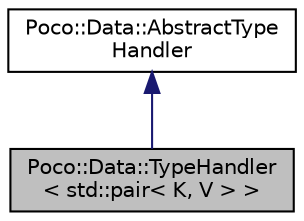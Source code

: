 digraph "Poco::Data::TypeHandler&lt; std::pair&lt; K, V &gt; &gt;"
{
 // LATEX_PDF_SIZE
  edge [fontname="Helvetica",fontsize="10",labelfontname="Helvetica",labelfontsize="10"];
  node [fontname="Helvetica",fontsize="10",shape=record];
  Node1 [label="Poco::Data::TypeHandler\l\< std::pair\< K, V \> \>",height=0.2,width=0.4,color="black", fillcolor="grey75", style="filled", fontcolor="black",tooltip=" "];
  Node2 -> Node1 [dir="back",color="midnightblue",fontsize="10",style="solid",fontname="Helvetica"];
  Node2 [label="Poco::Data::AbstractType\lHandler",height=0.2,width=0.4,color="black", fillcolor="white", style="filled",URL="$classPoco_1_1Data_1_1AbstractTypeHandler.html",tooltip=" "];
}
